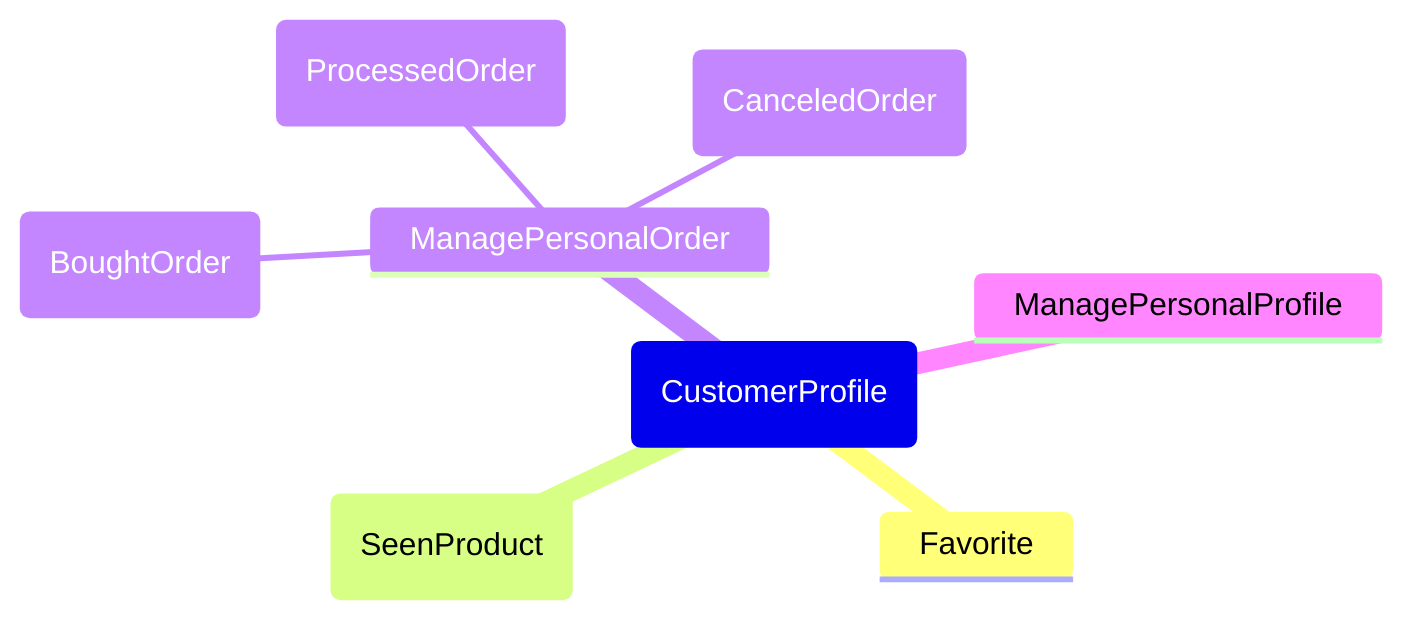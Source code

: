 ---
title: Customer Profile
---
mindmap
CustomerProfile(CustomerProfile)
    Favorite
    SeenProduct(SeenProduct)
    ManagePersonalOrder
        BoughtOrder(BoughtOrder)
        ProcessedOrder(ProcessedOrder)
        CanceledOrder(CanceledOrder)
    ManagePersonalProfile